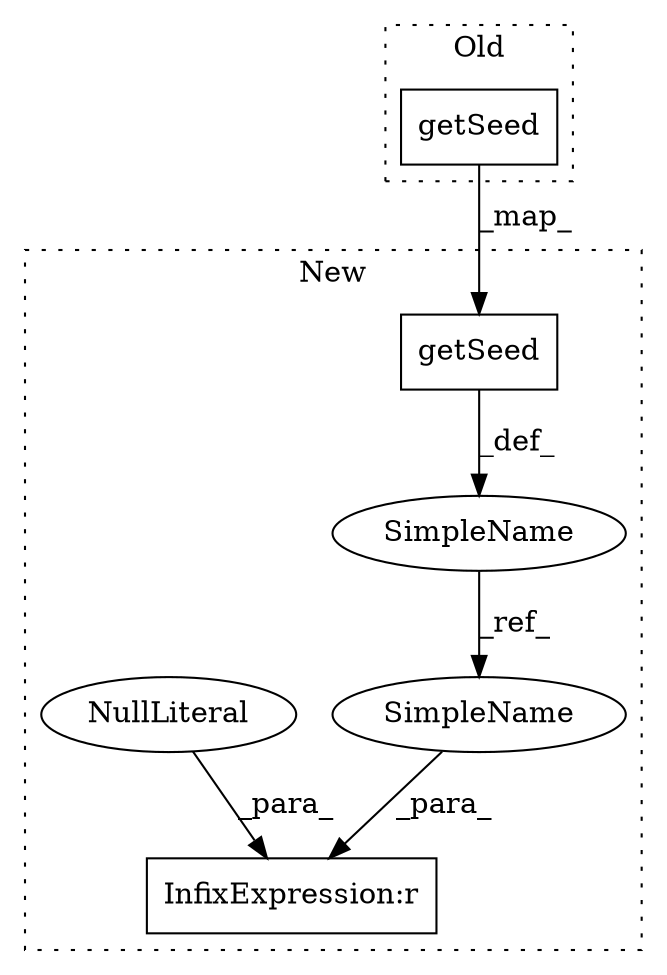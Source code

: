 digraph G {
subgraph cluster0 {
1 [label="getSeed" a="32" s="2341" l="9" shape="box"];
label = "Old";
style="dotted";
}
subgraph cluster1 {
2 [label="getSeed" a="32" s="2323" l="9" shape="box"];
3 [label="SimpleName" a="42" s="2311" l="4" shape="ellipse"];
4 [label="InfixExpression:r" a="27" s="2388" l="4" shape="box"];
5 [label="NullLiteral" a="33" s="2392" l="4" shape="ellipse"];
6 [label="SimpleName" a="42" s="2384" l="4" shape="ellipse"];
label = "New";
style="dotted";
}
1 -> 2 [label="_map_"];
2 -> 3 [label="_def_"];
3 -> 6 [label="_ref_"];
5 -> 4 [label="_para_"];
6 -> 4 [label="_para_"];
}
